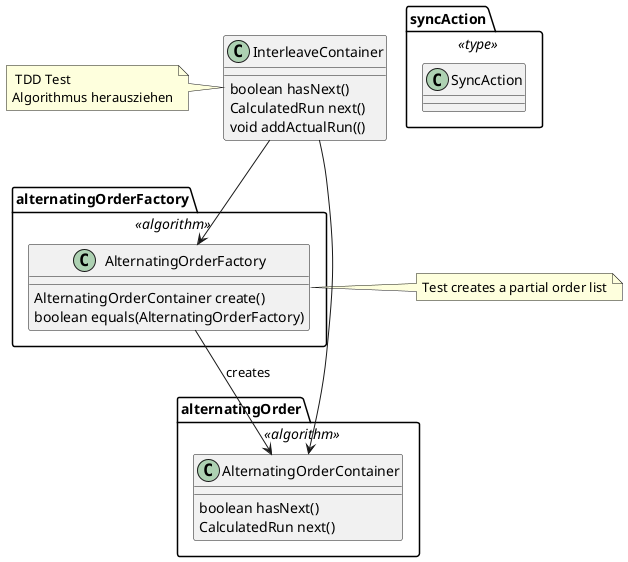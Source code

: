 @startuml
'https://plantuml.com/class-diagram

class InterleaveContainer {
    boolean hasNext()
    CalculatedRun next()
    void addActualRun(()
}
note left of InterleaveContainer
 TDD Test
Algorithmus herausziehen
end note

package syncAction <<type>> {
class SyncAction
}

package alternatingOrder <<algorithm>>  {
class AlternatingOrderContainer {
boolean hasNext()
CalculatedRun next()
}
}


package alternatingOrderFactory  <<algorithm>>  {

class AlternatingOrderFactory {
 AlternatingOrderContainer create()
 boolean equals(AlternatingOrderFactory)
}
}
note left: Test creates a partial order list

InterleaveContainer --> AlternatingOrderFactory
InterleaveContainer --> AlternatingOrderContainer
AlternatingOrderFactory --> AlternatingOrderContainer : creates
@enduml